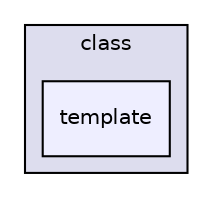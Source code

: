 digraph "template" {
  compound=true
  node [ fontsize="10", fontname="Helvetica"];
  edge [ labelfontsize="10", labelfontname="Helvetica"];
  subgraph clusterdir_23b8956a4518e3beec6402c1bb795b19 {
    graph [ bgcolor="#ddddee", pencolor="black", label="class" fontname="Helvetica", fontsize="10", URL="dir_23b8956a4518e3beec6402c1bb795b19.html"]
  dir_dc647c9809a4339e7b524a7fd0fd67f0 [shape=box, label="template", style="filled", fillcolor="#eeeeff", pencolor="black", URL="dir_dc647c9809a4339e7b524a7fd0fd67f0.html"];
  }
}
